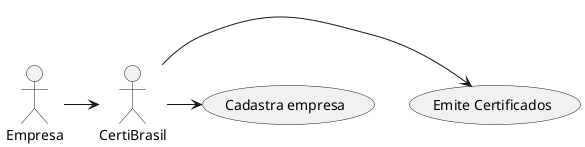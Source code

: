 @startuml
:Empresa: as ep
:CertiBrasil: as cb
(Emite Certificados) as cf

ep -> cb
cb -> cf
cb -> (Cadastra empresa)
@enduml